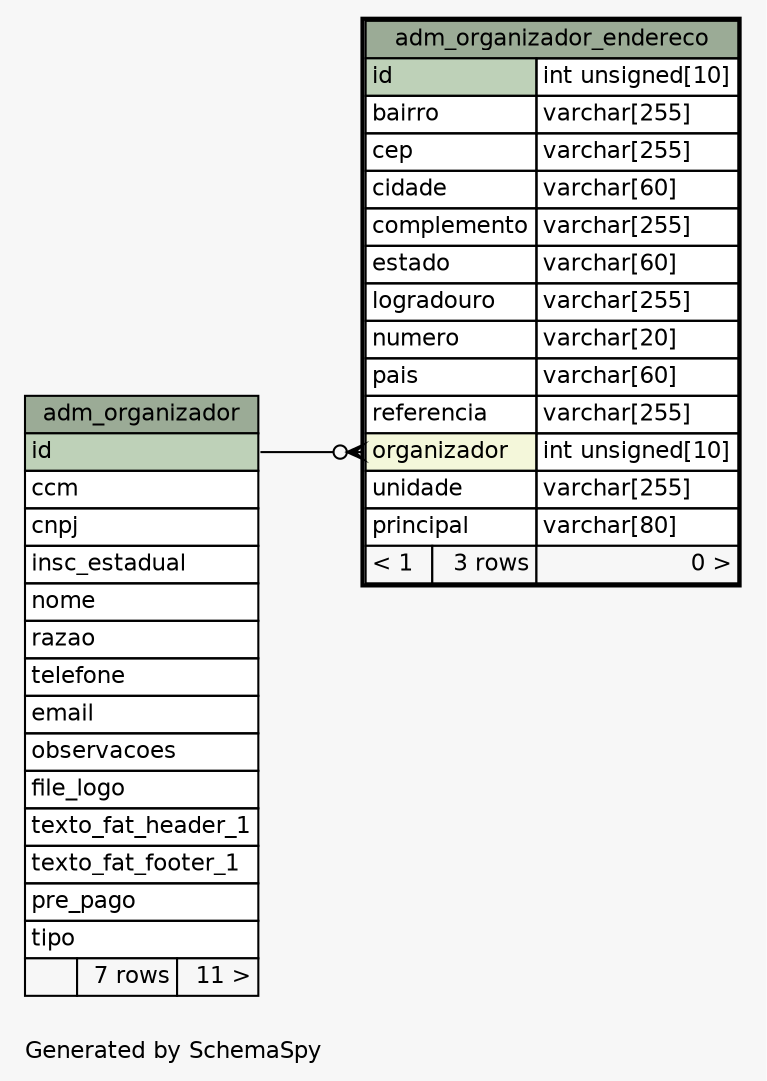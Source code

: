 // dot 2.38.0 on Windows 10 10.0
// SchemaSpy rev 590
digraph "oneDegreeRelationshipsDiagram" {
  graph [
    rankdir="RL"
    bgcolor="#f7f7f7"
    label="\nGenerated by SchemaSpy"
    labeljust="l"
    nodesep="0.18"
    ranksep="0.46"
    fontname="Helvetica"
    fontsize="11"
  ];
  node [
    fontname="Helvetica"
    fontsize="11"
    shape="plaintext"
  ];
  edge [
    arrowsize="0.8"
  ];
  "adm_organizador_endereco":"organizador":w -> "adm_organizador":"id":e [arrowhead=none dir=back arrowtail=crowodot];
  "adm_organizador" [
    label=<
    <TABLE BORDER="0" CELLBORDER="1" CELLSPACING="0" BGCOLOR="#ffffff">
      <TR><TD COLSPAN="3" BGCOLOR="#9bab96" ALIGN="CENTER">adm_organizador</TD></TR>
      <TR><TD PORT="id" COLSPAN="3" BGCOLOR="#bed1b8" ALIGN="LEFT">id</TD></TR>
      <TR><TD PORT="ccm" COLSPAN="3" ALIGN="LEFT">ccm</TD></TR>
      <TR><TD PORT="cnpj" COLSPAN="3" ALIGN="LEFT">cnpj</TD></TR>
      <TR><TD PORT="insc_estadual" COLSPAN="3" ALIGN="LEFT">insc_estadual</TD></TR>
      <TR><TD PORT="nome" COLSPAN="3" ALIGN="LEFT">nome</TD></TR>
      <TR><TD PORT="razao" COLSPAN="3" ALIGN="LEFT">razao</TD></TR>
      <TR><TD PORT="telefone" COLSPAN="3" ALIGN="LEFT">telefone</TD></TR>
      <TR><TD PORT="email" COLSPAN="3" ALIGN="LEFT">email</TD></TR>
      <TR><TD PORT="observacoes" COLSPAN="3" ALIGN="LEFT">observacoes</TD></TR>
      <TR><TD PORT="file_logo" COLSPAN="3" ALIGN="LEFT">file_logo</TD></TR>
      <TR><TD PORT="texto_fat_header_1" COLSPAN="3" ALIGN="LEFT">texto_fat_header_1</TD></TR>
      <TR><TD PORT="texto_fat_footer_1" COLSPAN="3" ALIGN="LEFT">texto_fat_footer_1</TD></TR>
      <TR><TD PORT="pre_pago" COLSPAN="3" ALIGN="LEFT">pre_pago</TD></TR>
      <TR><TD PORT="tipo" COLSPAN="3" ALIGN="LEFT">tipo</TD></TR>
      <TR><TD ALIGN="LEFT" BGCOLOR="#f7f7f7">  </TD><TD ALIGN="RIGHT" BGCOLOR="#f7f7f7">7 rows</TD><TD ALIGN="RIGHT" BGCOLOR="#f7f7f7">11 &gt;</TD></TR>
    </TABLE>>
    URL="adm_organizador.html"
    tooltip="adm_organizador"
  ];
  "adm_organizador_endereco" [
    label=<
    <TABLE BORDER="2" CELLBORDER="1" CELLSPACING="0" BGCOLOR="#ffffff">
      <TR><TD COLSPAN="3" BGCOLOR="#9bab96" ALIGN="CENTER">adm_organizador_endereco</TD></TR>
      <TR><TD PORT="id" COLSPAN="2" BGCOLOR="#bed1b8" ALIGN="LEFT">id</TD><TD PORT="id.type" ALIGN="LEFT">int unsigned[10]</TD></TR>
      <TR><TD PORT="bairro" COLSPAN="2" ALIGN="LEFT">bairro</TD><TD PORT="bairro.type" ALIGN="LEFT">varchar[255]</TD></TR>
      <TR><TD PORT="cep" COLSPAN="2" ALIGN="LEFT">cep</TD><TD PORT="cep.type" ALIGN="LEFT">varchar[255]</TD></TR>
      <TR><TD PORT="cidade" COLSPAN="2" ALIGN="LEFT">cidade</TD><TD PORT="cidade.type" ALIGN="LEFT">varchar[60]</TD></TR>
      <TR><TD PORT="complemento" COLSPAN="2" ALIGN="LEFT">complemento</TD><TD PORT="complemento.type" ALIGN="LEFT">varchar[255]</TD></TR>
      <TR><TD PORT="estado" COLSPAN="2" ALIGN="LEFT">estado</TD><TD PORT="estado.type" ALIGN="LEFT">varchar[60]</TD></TR>
      <TR><TD PORT="logradouro" COLSPAN="2" ALIGN="LEFT">logradouro</TD><TD PORT="logradouro.type" ALIGN="LEFT">varchar[255]</TD></TR>
      <TR><TD PORT="numero" COLSPAN="2" ALIGN="LEFT">numero</TD><TD PORT="numero.type" ALIGN="LEFT">varchar[20]</TD></TR>
      <TR><TD PORT="pais" COLSPAN="2" ALIGN="LEFT">pais</TD><TD PORT="pais.type" ALIGN="LEFT">varchar[60]</TD></TR>
      <TR><TD PORT="referencia" COLSPAN="2" ALIGN="LEFT">referencia</TD><TD PORT="referencia.type" ALIGN="LEFT">varchar[255]</TD></TR>
      <TR><TD PORT="organizador" COLSPAN="2" BGCOLOR="#f4f7da" ALIGN="LEFT">organizador</TD><TD PORT="organizador.type" ALIGN="LEFT">int unsigned[10]</TD></TR>
      <TR><TD PORT="unidade" COLSPAN="2" ALIGN="LEFT">unidade</TD><TD PORT="unidade.type" ALIGN="LEFT">varchar[255]</TD></TR>
      <TR><TD PORT="principal" COLSPAN="2" ALIGN="LEFT">principal</TD><TD PORT="principal.type" ALIGN="LEFT">varchar[80]</TD></TR>
      <TR><TD ALIGN="LEFT" BGCOLOR="#f7f7f7">&lt; 1</TD><TD ALIGN="RIGHT" BGCOLOR="#f7f7f7">3 rows</TD><TD ALIGN="RIGHT" BGCOLOR="#f7f7f7">0 &gt;</TD></TR>
    </TABLE>>
    URL="adm_organizador_endereco.html"
    tooltip="adm_organizador_endereco"
  ];
}
